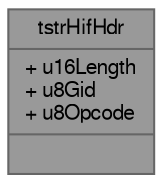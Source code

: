 digraph "tstrHifHdr"
{
 // LATEX_PDF_SIZE
  bgcolor="transparent";
  edge [fontname=FreeSans,fontsize=10,labelfontname=FreeSans,labelfontsize=10];
  node [fontname=FreeSans,fontsize=10,shape=box,height=0.2,width=0.4];
  Node1 [shape=record,label="{tstrHifHdr\n|+ u16Length\l+ u8Gid\l+ u8Opcode\l|}",height=0.2,width=0.4,color="gray40", fillcolor="grey60", style="filled", fontcolor="black",tooltip="Structure to hold HIF header."];
}
